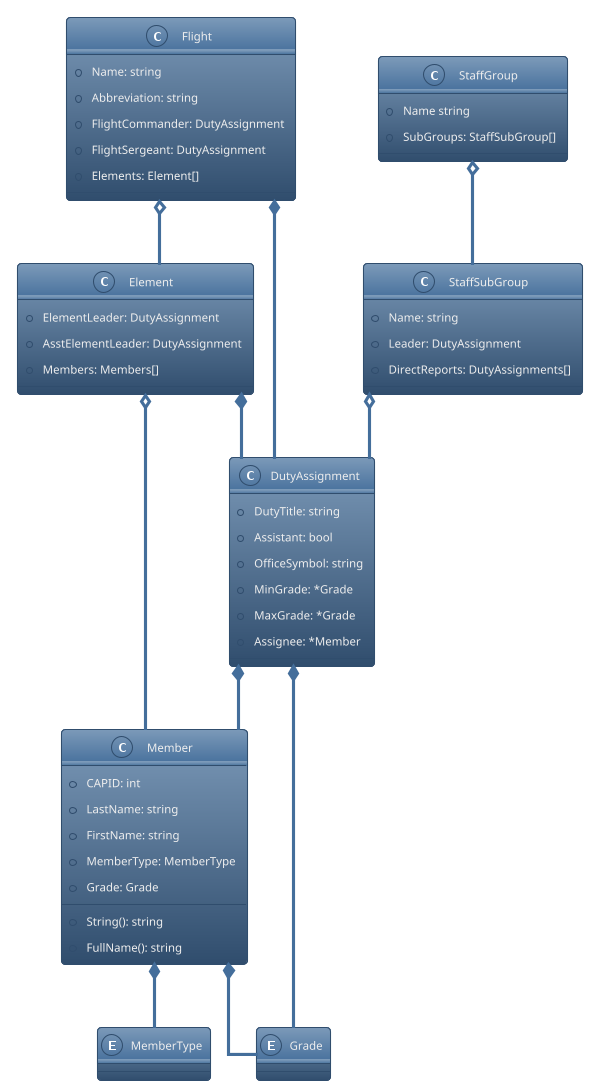 @startuml
!theme spacelab
skinparam linetype ortho

/'
    Org Package

    This package is the core pkg model.
'/
class DutyAssignment {
    +DutyTitle: string
    +Assistant: bool
    +OfficeSymbol: string
    +MinGrade: *Grade
    +MaxGrade: *Grade
    +Assignee: *Member
}

class Element {
    +ElementLeader: DutyAssignment
    +AsstElementLeader: DutyAssignment
    +Members: Members[]
}

class Flight {
    +Name: string
    +Abbreviation: string
    +FlightCommander: DutyAssignment
    +FlightSergeant: DutyAssignment
    +Elements: Element[]
}

class Member {
    +CAPID: int
    +LastName: string
    +FirstName: string
    +MemberType: MemberType
    +Grade: Grade
    +String(): string
    +FullName(): string
}

class StaffGroup {
    +Name string
    +SubGroups: StaffSubGroup[]
}

class StaffSubGroup {
    +Name: string
    +Leader: DutyAssignment
    +DirectReports: DutyAssignments[]
}

enum Grade
enum MemberType

DutyAssignment *-- Grade
DutyAssignment *-- Member

Element *-- DutyAssignment
Element o-- Member

Flight *-- DutyAssignment
Flight o-- Element

Member *-- MemberType
Member *-- Grade

StaffGroup o-- StaffSubGroup
StaffSubGroup o-- DutyAssignment

@enduml